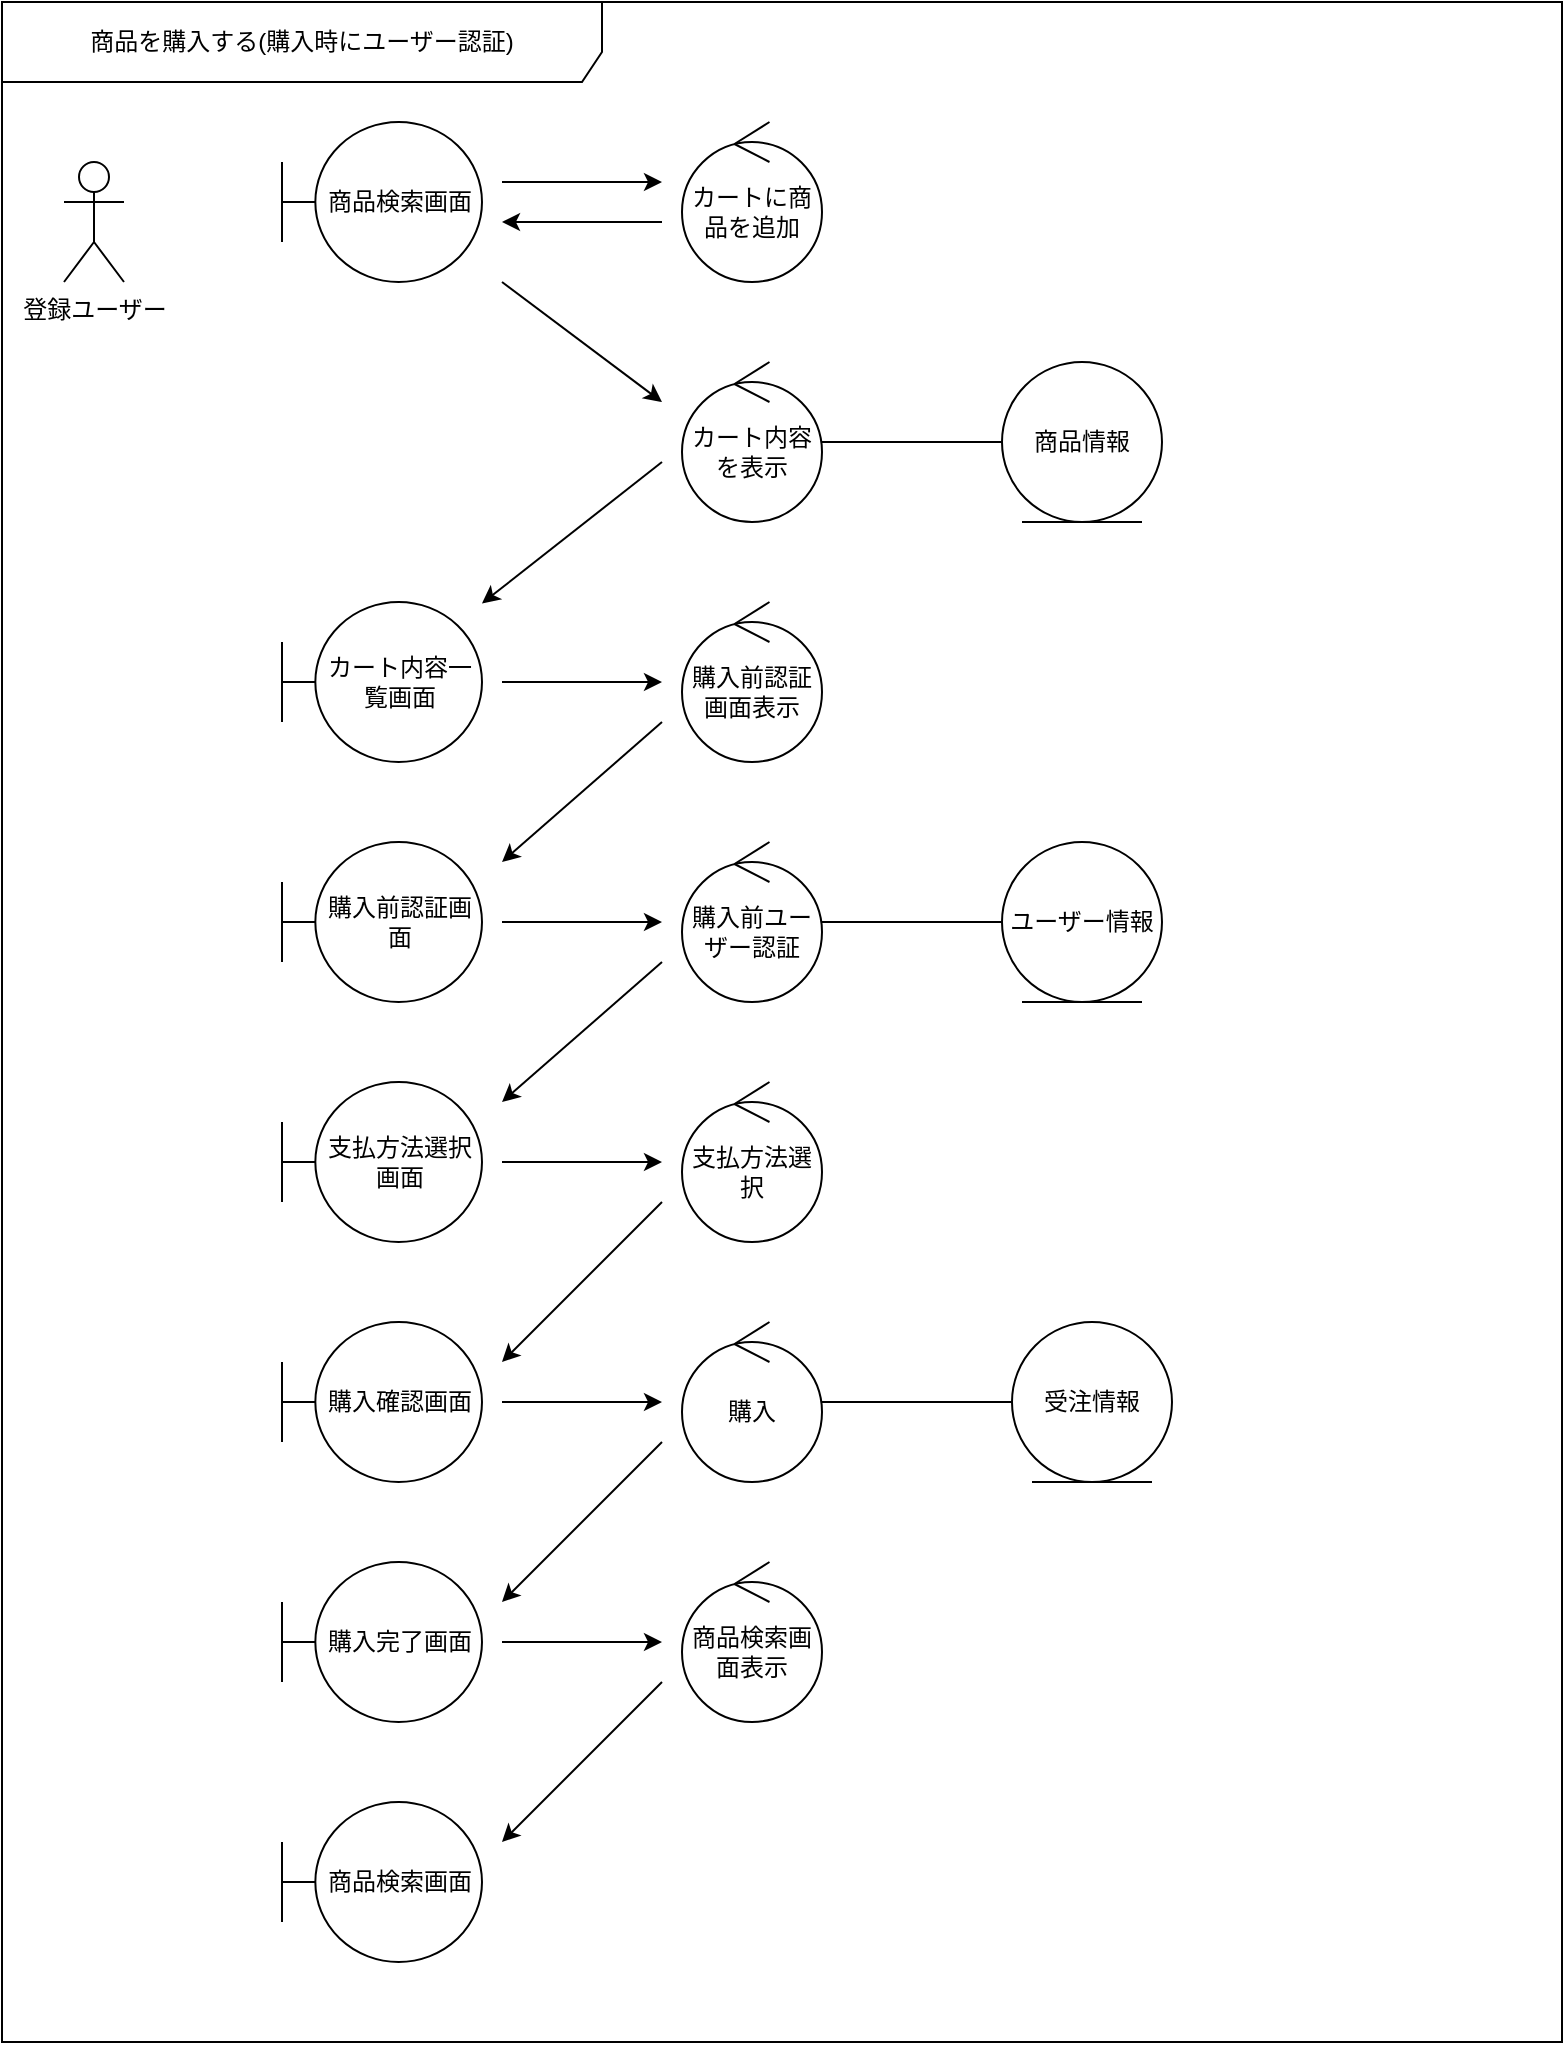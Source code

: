 <mxfile>
    <diagram id="gZAjR4JNAF0BmOf9zTZq" name="ページ1">
        <mxGraphModel dx="942" dy="960" grid="1" gridSize="10" guides="1" tooltips="1" connect="1" arrows="1" fold="1" page="1" pageScale="1" pageWidth="827" pageHeight="1169" math="0" shadow="0">
            <root>
                <mxCell id="0"/>
                <mxCell id="1" parent="0"/>
                <mxCell id="2" value="商品を購入する(購入時にユーザー認証)" style="shape=umlFrame;whiteSpace=wrap;html=1;width=300;height=40;" vertex="1" parent="1">
                    <mxGeometry x="20" y="20" width="780" height="1020" as="geometry"/>
                </mxCell>
                <mxCell id="3" value="商品検索画面" style="shape=umlBoundary;whiteSpace=wrap;html=1;" vertex="1" parent="1">
                    <mxGeometry x="160" y="80" width="100" height="80" as="geometry"/>
                </mxCell>
                <mxCell id="4" value="登録ユーザー" style="shape=umlActor;verticalLabelPosition=bottom;verticalAlign=top;html=1;" vertex="1" parent="1">
                    <mxGeometry x="51" y="100" width="30" height="60" as="geometry"/>
                </mxCell>
                <mxCell id="5" value="カートに商品を追加" style="ellipse;shape=umlControl;whiteSpace=wrap;html=1;" vertex="1" parent="1">
                    <mxGeometry x="360" y="80" width="70" height="80" as="geometry"/>
                </mxCell>
                <mxCell id="6" value="カート内容を表示" style="ellipse;shape=umlControl;whiteSpace=wrap;html=1;" vertex="1" parent="1">
                    <mxGeometry x="360" y="200" width="70" height="80" as="geometry"/>
                </mxCell>
                <mxCell id="7" value="カート内容一覧画面" style="shape=umlBoundary;whiteSpace=wrap;html=1;" vertex="1" parent="1">
                    <mxGeometry x="160" y="320" width="100" height="80" as="geometry"/>
                </mxCell>
                <mxCell id="8" value="購入前認証画面表示" style="ellipse;shape=umlControl;whiteSpace=wrap;html=1;" vertex="1" parent="1">
                    <mxGeometry x="360" y="320" width="70" height="80" as="geometry"/>
                </mxCell>
                <mxCell id="9" value="購入前認証画面" style="shape=umlBoundary;whiteSpace=wrap;html=1;" vertex="1" parent="1">
                    <mxGeometry x="160" y="440" width="100" height="80" as="geometry"/>
                </mxCell>
                <mxCell id="10" value="購入前ユーザー認証" style="ellipse;shape=umlControl;whiteSpace=wrap;html=1;" vertex="1" parent="1">
                    <mxGeometry x="360" y="440" width="70" height="80" as="geometry"/>
                </mxCell>
                <mxCell id="12" value="ユーザー情報" style="ellipse;shape=umlEntity;whiteSpace=wrap;html=1;" vertex="1" parent="1">
                    <mxGeometry x="520" y="440" width="80" height="80" as="geometry"/>
                </mxCell>
                <mxCell id="13" value="商品情報" style="ellipse;shape=umlEntity;whiteSpace=wrap;html=1;" vertex="1" parent="1">
                    <mxGeometry x="520" y="200" width="80" height="80" as="geometry"/>
                </mxCell>
                <mxCell id="16" value="支払方法選択画面" style="shape=umlBoundary;whiteSpace=wrap;html=1;" vertex="1" parent="1">
                    <mxGeometry x="160" y="560" width="100" height="80" as="geometry"/>
                </mxCell>
                <mxCell id="17" value="購入確認画面" style="shape=umlBoundary;whiteSpace=wrap;html=1;" vertex="1" parent="1">
                    <mxGeometry x="160" y="680" width="100" height="80" as="geometry"/>
                </mxCell>
                <mxCell id="18" value="購入完了画面" style="shape=umlBoundary;whiteSpace=wrap;html=1;" vertex="1" parent="1">
                    <mxGeometry x="160" y="800" width="100" height="80" as="geometry"/>
                </mxCell>
                <mxCell id="19" value="商品検索画面" style="shape=umlBoundary;whiteSpace=wrap;html=1;" vertex="1" parent="1">
                    <mxGeometry x="160" y="920" width="100" height="80" as="geometry"/>
                </mxCell>
                <mxCell id="20" value="" style="endArrow=classic;html=1;" edge="1" parent="1">
                    <mxGeometry width="50" height="50" relative="1" as="geometry">
                        <mxPoint x="270" y="110.0" as="sourcePoint"/>
                        <mxPoint x="350" y="110.0" as="targetPoint"/>
                    </mxGeometry>
                </mxCell>
                <mxCell id="21" value="" style="endArrow=classic;html=1;" edge="1" parent="1">
                    <mxGeometry width="50" height="50" relative="1" as="geometry">
                        <mxPoint x="350" y="130.0" as="sourcePoint"/>
                        <mxPoint x="270" y="130.0" as="targetPoint"/>
                    </mxGeometry>
                </mxCell>
                <mxCell id="22" value="" style="endArrow=classic;html=1;" edge="1" parent="1">
                    <mxGeometry width="50" height="50" relative="1" as="geometry">
                        <mxPoint x="270" y="160.0" as="sourcePoint"/>
                        <mxPoint x="350" y="220.0" as="targetPoint"/>
                    </mxGeometry>
                </mxCell>
                <mxCell id="23" value="" style="endArrow=none;html=1;entryX=0;entryY=0.5;entryDx=0;entryDy=0;exitX=1;exitY=0.5;exitDx=0;exitDy=0;exitPerimeter=0;" edge="1" parent="1" source="6" target="13">
                    <mxGeometry width="50" height="50" relative="1" as="geometry">
                        <mxPoint x="390" y="300" as="sourcePoint"/>
                        <mxPoint x="440" y="250" as="targetPoint"/>
                    </mxGeometry>
                </mxCell>
                <mxCell id="24" value="" style="endArrow=classic;html=1;" edge="1" parent="1" target="7">
                    <mxGeometry width="50" height="50" relative="1" as="geometry">
                        <mxPoint x="350" y="250.0" as="sourcePoint"/>
                        <mxPoint x="440" y="250" as="targetPoint"/>
                    </mxGeometry>
                </mxCell>
                <mxCell id="25" value="" style="endArrow=classic;html=1;" edge="1" parent="1">
                    <mxGeometry width="50" height="50" relative="1" as="geometry">
                        <mxPoint x="270" y="360.0" as="sourcePoint"/>
                        <mxPoint x="350" y="360.0" as="targetPoint"/>
                    </mxGeometry>
                </mxCell>
                <mxCell id="26" value="" style="endArrow=classic;html=1;" edge="1" parent="1">
                    <mxGeometry width="50" height="50" relative="1" as="geometry">
                        <mxPoint x="350" y="380.0" as="sourcePoint"/>
                        <mxPoint x="270" y="450" as="targetPoint"/>
                    </mxGeometry>
                </mxCell>
                <mxCell id="27" value="" style="endArrow=classic;html=1;" edge="1" parent="1">
                    <mxGeometry width="50" height="50" relative="1" as="geometry">
                        <mxPoint x="270" y="480" as="sourcePoint"/>
                        <mxPoint x="350" y="480" as="targetPoint"/>
                    </mxGeometry>
                </mxCell>
                <mxCell id="28" value="" style="endArrow=classic;html=1;" edge="1" parent="1">
                    <mxGeometry width="50" height="50" relative="1" as="geometry">
                        <mxPoint x="350" y="500" as="sourcePoint"/>
                        <mxPoint x="270" y="570" as="targetPoint"/>
                    </mxGeometry>
                </mxCell>
                <mxCell id="33" value="" style="endArrow=none;html=1;entryX=0;entryY=0.5;entryDx=0;entryDy=0;" edge="1" parent="1" source="10" target="12">
                    <mxGeometry width="50" height="50" relative="1" as="geometry">
                        <mxPoint x="600" y="600" as="sourcePoint"/>
                        <mxPoint x="340" y="570" as="targetPoint"/>
                    </mxGeometry>
                </mxCell>
                <mxCell id="34" value="支払方法選択" style="ellipse;shape=umlControl;whiteSpace=wrap;html=1;" vertex="1" parent="1">
                    <mxGeometry x="360" y="560" width="70" height="80" as="geometry"/>
                </mxCell>
                <mxCell id="35" value="購入" style="ellipse;shape=umlControl;whiteSpace=wrap;html=1;" vertex="1" parent="1">
                    <mxGeometry x="360" y="680" width="70" height="80" as="geometry"/>
                </mxCell>
                <mxCell id="36" value="受注情報" style="ellipse;shape=umlEntity;whiteSpace=wrap;html=1;" vertex="1" parent="1">
                    <mxGeometry x="525" y="680" width="80" height="80" as="geometry"/>
                </mxCell>
                <mxCell id="37" value="商品検索画面表示" style="ellipse;shape=umlControl;whiteSpace=wrap;html=1;" vertex="1" parent="1">
                    <mxGeometry x="360" y="800" width="70" height="80" as="geometry"/>
                </mxCell>
                <mxCell id="38" value="" style="endArrow=classic;html=1;" edge="1" parent="1">
                    <mxGeometry width="50" height="50" relative="1" as="geometry">
                        <mxPoint x="270" y="600" as="sourcePoint"/>
                        <mxPoint x="350" y="600" as="targetPoint"/>
                    </mxGeometry>
                </mxCell>
                <mxCell id="39" value="" style="endArrow=classic;html=1;" edge="1" parent="1">
                    <mxGeometry width="50" height="50" relative="1" as="geometry">
                        <mxPoint x="350" y="620" as="sourcePoint"/>
                        <mxPoint x="270" y="700" as="targetPoint"/>
                    </mxGeometry>
                </mxCell>
                <mxCell id="40" value="" style="endArrow=classic;html=1;" edge="1" parent="1">
                    <mxGeometry width="50" height="50" relative="1" as="geometry">
                        <mxPoint x="270" y="720" as="sourcePoint"/>
                        <mxPoint x="350" y="720" as="targetPoint"/>
                    </mxGeometry>
                </mxCell>
                <mxCell id="41" value="" style="endArrow=classic;html=1;" edge="1" parent="1">
                    <mxGeometry width="50" height="50" relative="1" as="geometry">
                        <mxPoint x="350" y="740" as="sourcePoint"/>
                        <mxPoint x="270" y="820" as="targetPoint"/>
                    </mxGeometry>
                </mxCell>
                <mxCell id="42" value="" style="endArrow=none;html=1;exitX=1;exitY=0.5;exitDx=0;exitDy=0;exitPerimeter=0;entryX=0;entryY=0.5;entryDx=0;entryDy=0;" edge="1" parent="1" source="35" target="36">
                    <mxGeometry width="50" height="50" relative="1" as="geometry">
                        <mxPoint x="440" y="720" as="sourcePoint"/>
                        <mxPoint x="520" y="720" as="targetPoint"/>
                    </mxGeometry>
                </mxCell>
                <mxCell id="43" value="" style="endArrow=classic;html=1;" edge="1" parent="1">
                    <mxGeometry width="50" height="50" relative="1" as="geometry">
                        <mxPoint x="270" y="840" as="sourcePoint"/>
                        <mxPoint x="350" y="840" as="targetPoint"/>
                    </mxGeometry>
                </mxCell>
                <mxCell id="44" value="" style="endArrow=classic;html=1;" edge="1" parent="1">
                    <mxGeometry width="50" height="50" relative="1" as="geometry">
                        <mxPoint x="350" y="860" as="sourcePoint"/>
                        <mxPoint x="270" y="940" as="targetPoint"/>
                    </mxGeometry>
                </mxCell>
            </root>
        </mxGraphModel>
    </diagram>
</mxfile>